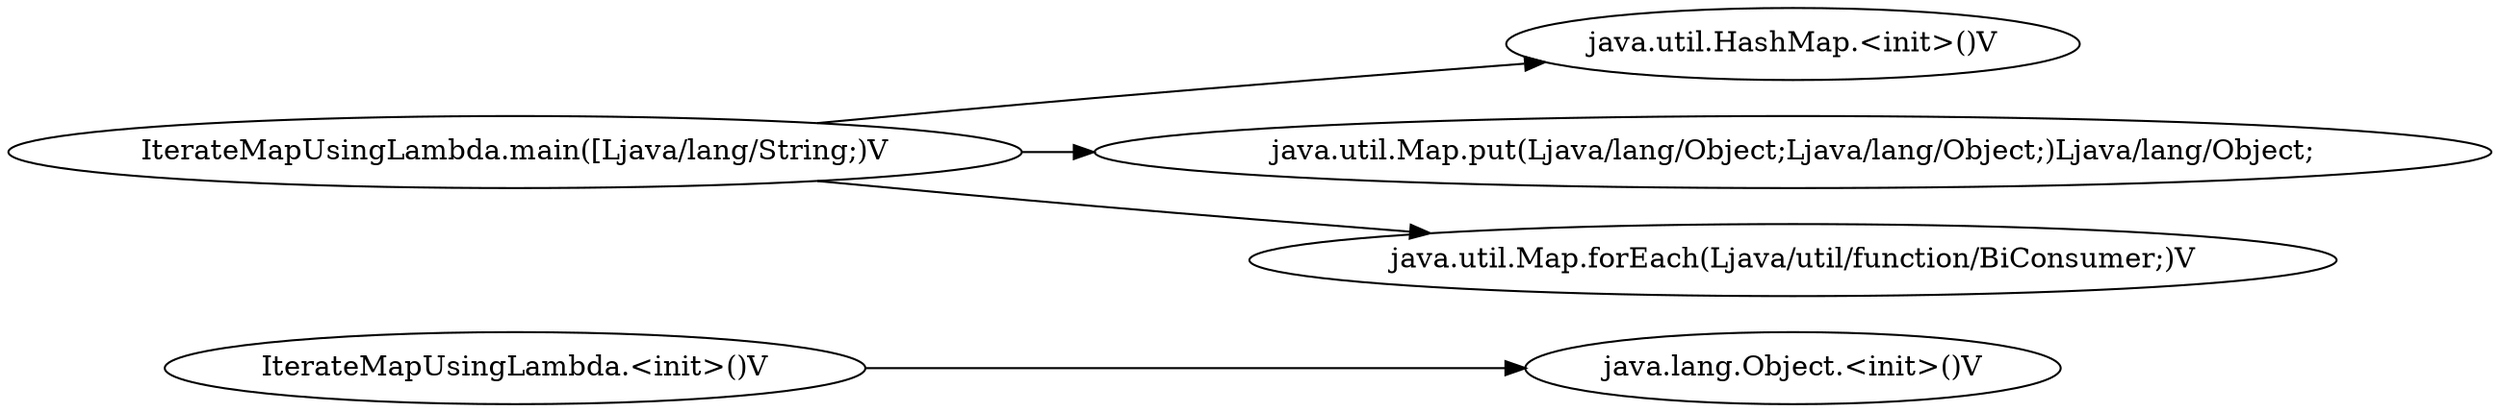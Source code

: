 digraph graphname {
rankdir="LR";
117 [label="IterateMapUsingLambda.<init>()V"]
118 [label="java.lang.Object.<init>()V"]
120 [label="IterateMapUsingLambda.main([Ljava/lang/String;)V"]
143 [label="java.util.HashMap.<init>()V"]
147 [label="java.util.Map.put(Ljava/lang/Object;Ljava/lang/Object;)Ljava/lang/Object;"]
149 [label="java.util.Map.forEach(Ljava/util/function/BiConsumer;)V"]
117 -> 118
120 -> 143
120 -> 147
120 -> 149
}
